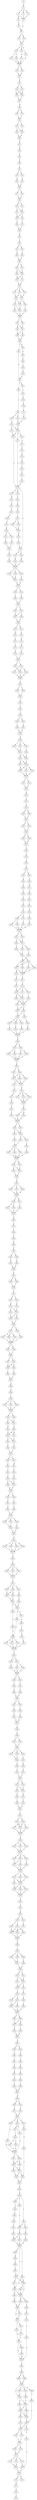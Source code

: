 strict digraph  {
	S0 -> S1 [ label = M ];
	S1 -> S2 [ label = A ];
	S1 -> S3 [ label = P ];
	S1 -> S4 [ label = G ];
	S2 -> S5 [ label = I ];
	S3 -> S5 [ label = I ];
	S4 -> S6 [ label = M ];
	S4 -> S5 [ label = I ];
	S5 -> S7 [ label = R ];
	S6 -> S8 [ label = P ];
	S7 -> S9 [ label = R ];
	S7 -> S10 [ label = K ];
	S8 -> S7 [ label = R ];
	S9 -> S11 [ label = K ];
	S10 -> S11 [ label = K ];
	S11 -> S12 [ label = S ];
	S11 -> S13 [ label = T ];
	S11 -> S14 [ label = P ];
	S12 -> S15 [ label = T ];
	S12 -> S16 [ label = S ];
	S13 -> S17 [ label = N ];
	S14 -> S18 [ label = K ];
	S15 -> S18 [ label = K ];
	S16 -> S18 [ label = K ];
	S17 -> S18 [ label = K ];
	S18 -> S19 [ label = S ];
	S18 -> S20 [ label = N ];
	S19 -> S21 [ label = P ];
	S20 -> S21 [ label = P ];
	S21 -> S22 [ label = P ];
	S22 -> S23 [ label = I ];
	S22 -> S24 [ label = V ];
	S23 -> S25 [ label = L ];
	S23 -> S26 [ label = M ];
	S24 -> S26 [ label = M ];
	S24 -> S25 [ label = L ];
	S25 -> S27 [ label = S ];
	S26 -> S27 [ label = S ];
	S27 -> S28 [ label = H ];
	S28 -> S29 [ label = E ];
	S28 -> S30 [ label = D ];
	S29 -> S31 [ label = F ];
	S30 -> S31 [ label = F ];
	S31 -> S32 [ label = I ];
	S31 -> S33 [ label = V ];
	S32 -> S34 [ label = L ];
	S32 -> S35 [ label = I ];
	S33 -> S35 [ label = I ];
	S34 -> S36 [ label = Q ];
	S35 -> S36 [ label = Q ];
	S36 -> S37 [ label = N ];
	S37 -> S38 [ label = H ];
	S38 -> S39 [ label = A ];
	S39 -> S40 [ label = D ];
	S40 -> S41 [ label = I ];
	S41 -> S42 [ label = V ];
	S41 -> S43 [ label = L ];
	S42 -> S44 [ label = S ];
	S43 -> S45 [ label = A ];
	S44 -> S46 [ label = C ];
	S45 -> S46 [ label = C ];
	S46 -> S47 [ label = V ];
	S46 -> S48 [ label = I ];
	S47 -> S49 [ label = A ];
	S48 -> S49 [ label = A ];
	S49 -> S50 [ label = M ];
	S49 -> S51 [ label = I ];
	S50 -> S52 [ label = V ];
	S50 -> S53 [ label = L ];
	S51 -> S53 [ label = L ];
	S52 -> S54 [ label = F ];
	S53 -> S55 [ label = I ];
	S53 -> S54 [ label = F ];
	S54 -> S56 [ label = L ];
	S55 -> S57 [ label = V ];
	S56 -> S58 [ label = L ];
	S57 -> S58 [ label = L ];
	S58 -> S59 [ label = G ];
	S59 -> S60 [ label = L ];
	S60 -> S61 [ label = M ];
	S60 -> S62 [ label = V ];
	S61 -> S63 [ label = F ];
	S62 -> S64 [ label = A ];
	S63 -> S65 [ label = E ];
	S64 -> S65 [ label = E ];
	S65 -> S66 [ label = I ];
	S65 -> S67 [ label = V ];
	S66 -> S68 [ label = S ];
	S66 -> S69 [ label = T ];
	S67 -> S69 [ label = T ];
	S68 -> S70 [ label = A ];
	S69 -> S71 [ label = S ];
	S69 -> S70 [ label = A ];
	S70 -> S72 [ label = K ];
	S71 -> S72 [ label = K ];
	S72 -> S73 [ label = V ];
	S72 -> S74 [ label = F ];
	S72 -> S75 [ label = A ];
	S73 -> S76 [ label = A ];
	S73 -> S77 [ label = S ];
	S74 -> S76 [ label = A ];
	S75 -> S77 [ label = S ];
	S76 -> S78 [ label = I ];
	S76 -> S79 [ label = V ];
	S77 -> S80 [ label = R ];
	S77 -> S78 [ label = I ];
	S78 -> S81 [ label = I ];
	S79 -> S81 [ label = I ];
	S79 -> S82 [ label = L ];
	S80 -> S83 [ label = V ];
	S81 -> S84 [ label = F ];
	S82 -> S84 [ label = F ];
	S83 -> S84 [ label = F ];
	S84 -> S85 [ label = V ];
	S84 -> S86 [ label = I ];
	S85 -> S87 [ label = T ];
	S85 -> S88 [ label = F ];
	S86 -> S87 [ label = T ];
	S87 -> S89 [ label = L ];
	S87 -> S90 [ label = V ];
	S88 -> S89 [ label = L ];
	S89 -> S91 [ label = Q ];
	S90 -> S91 [ label = Q ];
	S91 -> S92 [ label = Y ];
	S91 -> S93 [ label = H ];
	S92 -> S94 [ label = N ];
	S93 -> S95 [ label = G ];
	S94 -> S96 [ label = V ];
	S94 -> S97 [ label = E ];
	S95 -> S98 [ label = F ];
	S96 -> S99 [ label = T ];
	S97 -> S100 [ label = E ];
	S98 -> S101 [ label = I ];
	S99 -> S102 [ label = L ];
	S99 -> S103 [ label = I ];
	S100 -> S104 [ label = G ];
	S101 -> S105 [ label = K ];
	S102 -> S106 [ label = P ];
	S103 -> S107 [ label = S ];
	S104 -> S108 [ label = E ];
	S105 -> S94 [ label = N ];
	S106 -> S109 [ label = A ];
	S107 -> S109 [ label = A ];
	S107 -> S110 [ label = V ];
	S108 -> S111 [ label = L ];
	S109 -> S112 [ label = T ];
	S109 -> S113 [ label = N ];
	S109 -> S114 [ label = V ];
	S110 -> S113 [ label = N ];
	S111 -> S115 [ label = E ];
	S112 -> S116 [ label = E ];
	S113 -> S116 [ label = E ];
	S114 -> S117 [ label = G ];
	S115 -> S106 [ label = P ];
	S116 -> S118 [ label = E ];
	S116 -> S119 [ label = G ];
	S116 -> S120 [ label = F ];
	S117 -> S121 [ label = K ];
	S118 -> S122 [ label = Q ];
	S119 -> S123 [ label = P ];
	S120 -> S124 [ label = H ];
	S120 -> S125 [ label = T ];
	S121 -> S126 [ label = D ];
	S122 -> S127 [ label = A ];
	S123 -> S128 [ label = E ];
	S124 -> S129 [ label = H ];
	S125 -> S130 [ label = R ];
	S126 -> S131 [ label = A ];
	S127 -> S132 [ label = T ];
	S128 -> S133 [ label = E ];
	S129 -> S134 [ label = G ];
	S130 -> S134 [ label = G ];
	S131 -> S135 [ label = F ];
	S132 -> S136 [ label = E ];
	S133 -> S137 [ label = T ];
	S134 -> S138 [ label = I ];
	S134 -> S139 [ label = Y ];
	S134 -> S140 [ label = L ];
	S135 -> S141 [ label = P ];
	S136 -> S142 [ label = S ];
	S137 -> S143 [ label = A ];
	S137 -> S144 [ label = T ];
	S138 -> S145 [ label = K ];
	S139 -> S146 [ label = L ];
	S140 -> S145 [ label = K ];
	S141 -> S147 [ label = I ];
	S142 -> S148 [ label = A ];
	S143 -> S149 [ label = V ];
	S144 -> S149 [ label = V ];
	S145 -> S150 [ label = D ];
	S146 -> S150 [ label = D ];
	S147 -> S116 [ label = E ];
	S148 -> S151 [ label = S ];
	S148 -> S152 [ label = F ];
	S149 -> S153 [ label = N ];
	S150 -> S154 [ label = L ];
	S150 -> S155 [ label = I ];
	S151 -> S156 [ label = F ];
	S152 -> S157 [ label = L ];
	S153 -> S158 [ label = Y ];
	S154 -> S159 [ label = A ];
	S155 -> S160 [ label = F ];
	S156 -> S161 [ label = Y ];
	S157 -> S161 [ label = Y ];
	S158 -> S120 [ label = F ];
	S159 -> S162 [ label = T ];
	S160 -> S162 [ label = T ];
	S161 -> S163 [ label = Y ];
	S162 -> S164 [ label = I ];
	S162 -> S165 [ label = V ];
	S163 -> S166 [ label = Y ];
	S164 -> S167 [ label = F ];
	S165 -> S167 [ label = F ];
	S165 -> S168 [ label = L ];
	S166 -> S134 [ label = G ];
	S167 -> S169 [ label = F ];
	S168 -> S169 [ label = F ];
	S169 -> S170 [ label = Y ];
	S169 -> S171 [ label = Q ];
	S170 -> S172 [ label = M ];
	S171 -> S173 [ label = A ];
	S172 -> S174 [ label = L ];
	S173 -> S175 [ label = M ];
	S174 -> S176 [ label = V ];
	S175 -> S177 [ label = M ];
	S176 -> S178 [ label = A ];
	S177 -> S179 [ label = L ];
	S178 -> S180 [ label = I ];
	S179 -> S180 [ label = I ];
	S180 -> S181 [ label = I ];
	S180 -> S182 [ label = V ];
	S181 -> S183 [ label = V ];
	S181 -> S184 [ label = M ];
	S181 -> S185 [ label = I ];
	S182 -> S183 [ label = V ];
	S183 -> S186 [ label = H ];
	S184 -> S186 [ label = H ];
	S185 -> S186 [ label = H ];
	S186 -> S187 [ label = A ];
	S187 -> S188 [ label = I ];
	S187 -> S189 [ label = V ];
	S188 -> S190 [ label = I ];
	S189 -> S190 [ label = I ];
	S190 -> S191 [ label = Q ];
	S191 -> S192 [ label = E ];
	S192 -> S193 [ label = Y ];
	S193 -> S194 [ label = V ];
	S193 -> S195 [ label = I ];
	S194 -> S196 [ label = L ];
	S195 -> S197 [ label = V ];
	S196 -> S198 [ label = D ];
	S197 -> S198 [ label = D ];
	S198 -> S199 [ label = K ];
	S199 -> S200 [ label = I ];
	S199 -> S201 [ label = L ];
	S199 -> S202 [ label = V ];
	S200 -> S203 [ label = N ];
	S201 -> S203 [ label = N ];
	S202 -> S204 [ label = S ];
	S203 -> S205 [ label = R ];
	S203 -> S206 [ label = K ];
	S204 -> S206 [ label = K ];
	S205 -> S207 [ label = R ];
	S205 -> S208 [ label = K ];
	S206 -> S208 [ label = K ];
	S207 -> S209 [ label = M ];
	S208 -> S210 [ label = K ];
	S208 -> S211 [ label = L ];
	S208 -> S209 [ label = M ];
	S209 -> S212 [ label = H ];
	S210 -> S212 [ label = H ];
	S211 -> S212 [ label = H ];
	S212 -> S213 [ label = F ];
	S212 -> S214 [ label = L ];
	S213 -> S215 [ label = S ];
	S214 -> S215 [ label = S ];
	S215 -> S216 [ label = K ];
	S216 -> S217 [ label = T ];
	S217 -> S218 [ label = K ];
	S218 -> S219 [ label = H ];
	S218 -> S220 [ label = N ];
	S219 -> S221 [ label = S ];
	S220 -> S221 [ label = S ];
	S221 -> S222 [ label = K ];
	S221 -> S223 [ label = R ];
	S222 -> S224 [ label = F ];
	S223 -> S224 [ label = F ];
	S224 -> S225 [ label = N ];
	S224 -> S226 [ label = S ];
	S225 -> S227 [ label = E ];
	S226 -> S227 [ label = E ];
	S227 -> S228 [ label = S ];
	S228 -> S229 [ label = G ];
	S229 -> S230 [ label = Q ];
	S230 -> S231 [ label = L ];
	S231 -> S232 [ label = S ];
	S231 -> S233 [ label = L ];
	S232 -> S234 [ label = A ];
	S233 -> S235 [ label = V ];
	S234 -> S236 [ label = F ];
	S235 -> S237 [ label = W ];
	S236 -> S238 [ label = Y ];
	S237 -> S239 [ label = C ];
	S238 -> S240 [ label = L ];
	S239 -> S241 [ label = I ];
	S240 -> S242 [ label = F ];
	S241 -> S243 [ label = V ];
	S242 -> S244 [ label = S ];
	S243 -> S245 [ label = A ];
	S244 -> S246 [ label = C ];
	S244 -> S247 [ label = F ];
	S245 -> S248 [ label = V ];
	S246 -> S249 [ label = I ];
	S246 -> S250 [ label = V ];
	S247 -> S251 [ label = A ];
	S248 -> S252 [ label = G ];
	S249 -> S253 [ label = W ];
	S250 -> S253 [ label = W ];
	S251 -> S253 [ label = W ];
	S252 -> S253 [ label = W ];
	S253 -> S254 [ label = G ];
	S253 -> S255 [ label = S ];
	S254 -> S256 [ label = T ];
	S254 -> S257 [ label = A ];
	S255 -> S257 [ label = A ];
	S256 -> S258 [ label = F ];
	S257 -> S259 [ label = S ];
	S257 -> S260 [ label = H ];
	S258 -> S261 [ label = I ];
	S259 -> S261 [ label = I ];
	S260 -> S262 [ label = L ];
	S261 -> S263 [ label = L ];
	S261 -> S264 [ label = I ];
	S262 -> S264 [ label = I ];
	S263 -> S265 [ label = V ];
	S263 -> S266 [ label = L ];
	S263 -> S267 [ label = I ];
	S264 -> S267 [ label = I ];
	S264 -> S268 [ label = M ];
	S265 -> S269 [ label = S ];
	S266 -> S269 [ label = S ];
	S267 -> S270 [ label = K ];
	S267 -> S269 [ label = S ];
	S268 -> S269 [ label = S ];
	S269 -> S271 [ label = E ];
	S270 -> S272 [ label = N ];
	S271 -> S273 [ label = N ];
	S272 -> S274 [ label = G ];
	S273 -> S275 [ label = Y ];
	S273 -> S276 [ label = F ];
	S273 -> S277 [ label = I ];
	S274 -> S276 [ label = F ];
	S275 -> S278 [ label = I ];
	S276 -> S279 [ label = L ];
	S276 -> S280 [ label = F ];
	S277 -> S279 [ label = L ];
	S278 -> S281 [ label = S ];
	S279 -> S281 [ label = S ];
	S279 -> S282 [ label = A ];
	S280 -> S281 [ label = S ];
	S281 -> S283 [ label = D ];
	S281 -> S284 [ label = N ];
	S282 -> S283 [ label = D ];
	S283 -> S285 [ label = P ];
	S284 -> S285 [ label = P ];
	S284 -> S286 [ label = I ];
	S285 -> S287 [ label = T ];
	S285 -> S288 [ label = V ];
	S285 -> S289 [ label = A ];
	S286 -> S290 [ label = S ];
	S287 -> S291 [ label = I ];
	S288 -> S292 [ label = N ];
	S289 -> S293 [ label = S ];
	S290 -> S294 [ label = A ];
	S291 -> S295 [ label = L ];
	S292 -> S295 [ label = L ];
	S293 -> S295 [ label = L ];
	S294 -> S295 [ label = L ];
	S295 -> S296 [ label = W ];
	S296 -> S297 [ label = R ];
	S296 -> S298 [ label = E ];
	S297 -> S299 [ label = S ];
	S297 -> S300 [ label = A ];
	S298 -> S301 [ label = G ];
	S298 -> S302 [ label = D ];
	S299 -> S303 [ label = Y ];
	S300 -> S303 [ label = Y ];
	S301 -> S303 [ label = Y ];
	S302 -> S303 [ label = Y ];
	S303 -> S304 [ label = P ];
	S304 -> S305 [ label = P ];
	S304 -> S306 [ label = H ];
	S305 -> S307 [ label = N ];
	S306 -> S308 [ label = T ];
	S306 -> S309 [ label = R ];
	S306 -> S307 [ label = N ];
	S307 -> S310 [ label = L ];
	S308 -> S310 [ label = L ];
	S308 -> S311 [ label = I ];
	S309 -> S310 [ label = L ];
	S310 -> S312 [ label = M ];
	S311 -> S313 [ label = I ];
	S312 -> S314 [ label = T ];
	S312 -> S315 [ label = P ];
	S312 -> S316 [ label = Q ];
	S313 -> S317 [ label = H ];
	S314 -> S318 [ label = F ];
	S315 -> S318 [ label = F ];
	S316 -> S318 [ label = F ];
	S317 -> S319 [ label = W ];
	S318 -> S320 [ label = Q ];
	S319 -> S321 [ label = E ];
	S320 -> S322 [ label = V ];
	S320 -> S323 [ label = M ];
	S321 -> S324 [ label = T ];
	S322 -> S325 [ label = K ];
	S323 -> S325 [ label = K ];
	S324 -> S325 [ label = K ];
	S325 -> S326 [ label = F ];
	S325 -> S327 [ label = L ];
	S326 -> S328 [ label = F ];
	S326 -> S329 [ label = Y ];
	S327 -> S329 [ label = Y ];
	S328 -> S330 [ label = Y ];
	S329 -> S331 [ label = F ];
	S329 -> S332 [ label = L ];
	S330 -> S333 [ label = I ];
	S331 -> S333 [ label = I ];
	S332 -> S334 [ label = L ];
	S333 -> S335 [ label = L ];
	S333 -> S336 [ label = C ];
	S333 -> S337 [ label = S ];
	S334 -> S338 [ label = V ];
	S335 -> S339 [ label = Q ];
	S336 -> S339 [ label = Q ];
	S337 -> S339 [ label = Q ];
	S338 -> S339 [ label = Q ];
	S339 -> S340 [ label = L ];
	S339 -> S341 [ label = M ];
	S340 -> S342 [ label = A ];
	S340 -> S343 [ label = G ];
	S341 -> S342 [ label = A ];
	S342 -> S344 [ label = Y ];
	S343 -> S344 [ label = Y ];
	S344 -> S345 [ label = W ];
	S345 -> S346 [ label = F ];
	S345 -> S347 [ label = L ];
	S345 -> S348 [ label = V ];
	S346 -> S349 [ label = H ];
	S347 -> S349 [ label = H ];
	S348 -> S349 [ label = H ];
	S349 -> S350 [ label = A ];
	S349 -> S351 [ label = M ];
	S350 -> S352 [ label = F ];
	S350 -> S353 [ label = L ];
	S351 -> S354 [ label = Y ];
	S352 -> S355 [ label = P ];
	S353 -> S355 [ label = P ];
	S354 -> S355 [ label = P ];
	S355 -> S356 [ label = E ];
	S356 -> S357 [ label = L ];
	S357 -> S358 [ label = Y ];
	S358 -> S359 [ label = F ];
	S359 -> S360 [ label = Q ];
	S360 -> S361 [ label = K ];
	S361 -> S362 [ label = T ];
	S361 -> S363 [ label = A ];
	S362 -> S364 [ label = K ];
	S363 -> S365 [ label = R ];
	S364 -> S366 [ label = K ];
	S365 -> S366 [ label = K ];
	S366 -> S367 [ label = E ];
	S367 -> S368 [ label = D ];
	S367 -> S369 [ label = E ];
	S368 -> S370 [ label = I ];
	S369 -> S370 [ label = I ];
	S370 -> S371 [ label = P ];
	S371 -> S372 [ label = R ];
	S371 -> S373 [ label = T ];
	S372 -> S374 [ label = Q ];
	S373 -> S375 [ label = R ];
	S374 -> S376 [ label = L ];
	S374 -> S377 [ label = V ];
	S375 -> S377 [ label = V ];
	S376 -> S378 [ label = V ];
	S377 -> S379 [ label = R ];
	S377 -> S378 [ label = V ];
	S378 -> S380 [ label = Y ];
	S379 -> S380 [ label = Y ];
	S380 -> S381 [ label = I ];
	S380 -> S382 [ label = Y ];
	S381 -> S383 [ label = G ];
	S381 -> S384 [ label = F ];
	S381 -> S385 [ label = S ];
	S382 -> S386 [ label = T ];
	S383 -> S387 [ label = L ];
	S384 -> S387 [ label = L ];
	S385 -> S387 [ label = L ];
	S386 -> S387 [ label = L ];
	S387 -> S388 [ label = Y ];
	S387 -> S389 [ label = H ];
	S388 -> S390 [ label = L ];
	S389 -> S390 [ label = L ];
	S390 -> S391 [ label = F ];
	S390 -> S392 [ label = V ];
	S391 -> S393 [ label = H ];
	S392 -> S393 [ label = H ];
	S392 -> S394 [ label = F ];
	S393 -> S395 [ label = I ];
	S394 -> S396 [ label = L ];
	S395 -> S397 [ label = A ];
	S396 -> S397 [ label = A ];
	S397 -> S398 [ label = G ];
	S398 -> S399 [ label = A ];
	S399 -> S400 [ label = Y ];
	S400 -> S401 [ label = L ];
	S400 -> S402 [ label = I ];
	S400 -> S403 [ label = A ];
	S401 -> S404 [ label = L ];
	S402 -> S404 [ label = L ];
	S403 -> S404 [ label = L ];
	S404 -> S405 [ label = N ];
	S404 -> S406 [ label = S ];
	S405 -> S407 [ label = L ];
	S405 -> S408 [ label = F ];
	S406 -> S407 [ label = L ];
	S407 -> S409 [ label = N ];
	S408 -> S410 [ label = W ];
	S409 -> S411 [ label = H ];
	S409 -> S412 [ label = R ];
	S410 -> S412 [ label = R ];
	S411 -> S413 [ label = L ];
	S412 -> S413 [ label = L ];
	S412 -> S414 [ label = V ];
	S413 -> S415 [ label = G ];
	S414 -> S416 [ label = S ];
	S415 -> S417 [ label = L ];
	S416 -> S417 [ label = L ];
	S417 -> S418 [ label = V ];
	S417 -> S419 [ label = I ];
	S418 -> S420 [ label = L ];
	S419 -> S421 [ label = M ];
	S420 -> S422 [ label = L ];
	S421 -> S423 [ label = G ];
	S422 -> S424 [ label = V ];
	S423 -> S425 [ label = M ];
	S424 -> S426 [ label = P ];
	S424 -> S427 [ label = L ];
	S425 -> S427 [ label = L ];
	S426 -> S428 [ label = H ];
	S427 -> S428 [ label = H ];
	S428 -> S429 [ label = Y ];
	S428 -> S430 [ label = F ];
	S429 -> S431 [ label = F ];
	S430 -> S432 [ label = T ];
	S431 -> S433 [ label = V ];
	S432 -> S434 [ label = A ];
	S433 -> S435 [ label = E ];
	S434 -> S435 [ label = E ];
	S435 -> S436 [ label = F ];
	S435 -> S437 [ label = L ];
	S435 -> S438 [ label = A ];
	S436 -> S439 [ label = L ];
	S437 -> S439 [ label = L ];
	S438 -> S440 [ label = V ];
	S439 -> S441 [ label = F ];
	S440 -> S441 [ label = F ];
	S441 -> S442 [ label = H ];
	S442 -> S443 [ label = I ];
	S442 -> S444 [ label = V ];
	S442 -> S445 [ label = A ];
	S442 -> S446 [ label = M ];
	S443 -> S447 [ label = S ];
	S444 -> S447 [ label = S ];
	S445 -> S447 [ label = S ];
	S446 -> S447 [ label = S ];
	S447 -> S448 [ label = R ];
	S448 -> S449 [ label = L ];
	S449 -> S450 [ label = F ];
	S449 -> S451 [ label = V ];
	S449 -> S452 [ label = L ];
	S450 -> S453 [ label = Y ];
	S451 -> S453 [ label = Y ];
	S452 -> S453 [ label = Y ];
	S453 -> S454 [ label = F ];
	S454 -> S455 [ label = T ];
	S454 -> S456 [ label = S ];
	S454 -> S457 [ label = A ];
	S455 -> S458 [ label = D ];
	S456 -> S459 [ label = N ];
	S456 -> S458 [ label = D ];
	S457 -> S460 [ label = E ];
	S458 -> S461 [ label = E ];
	S459 -> S461 [ label = E ];
	S460 -> S462 [ label = K ];
	S461 -> S463 [ label = K ];
	S461 -> S464 [ label = N ];
	S462 -> S464 [ label = N ];
	S463 -> S465 [ label = Y ];
	S464 -> S466 [ label = R ];
	S464 -> S467 [ label = E ];
	S465 -> S468 [ label = Q ];
	S466 -> S468 [ label = Q ];
	S467 -> S469 [ label = L ];
	S468 -> S470 [ label = K ];
	S468 -> S471 [ label = L ];
	S468 -> S472 [ label = T ];
	S469 -> S473 [ label = A ];
	S470 -> S474 [ label = G ];
	S471 -> S474 [ label = G ];
	S472 -> S474 [ label = G ];
	S473 -> S475 [ label = E ];
	S474 -> S476 [ label = F ];
	S475 -> S477 [ label = M ];
	S476 -> S478 [ label = S ];
	S476 -> S479 [ label = T ];
	S477 -> S474 [ label = G ];
	S478 -> S480 [ label = L ];
	S479 -> S481 [ label = I ];
	S479 -> S482 [ label = V ];
	S480 -> S483 [ label = W ];
	S481 -> S483 [ label = W ];
	S482 -> S483 [ label = W ];
	S483 -> S484 [ label = A ];
	S483 -> S485 [ label = R ];
	S484 -> S486 [ label = V ];
	S485 -> S487 [ label = F ];
	S486 -> S488 [ label = L ];
	S487 -> S489 [ label = V ];
	S488 -> S490 [ label = F ];
	S489 -> S490 [ label = F ];
	S490 -> S491 [ label = V ];
	S490 -> S492 [ label = P ];
	S491 -> S493 [ label = L ];
	S492 -> S494 [ label = I ];
	S493 -> S495 [ label = G ];
	S494 -> S496 [ label = V ];
	S495 -> S497 [ label = R ];
	S496 -> S497 [ label = R ];
	S497 -> S498 [ label = L ];
	S498 -> S499 [ label = L ];
	S499 -> S500 [ label = T ];
	S499 -> S501 [ label = I ];
	S500 -> S502 [ label = L ];
	S501 -> S502 [ label = L ];
	S502 -> S503 [ label = I ];
	S502 -> S504 [ label = S ];
	S502 -> S505 [ label = A ];
	S503 -> S506 [ label = L ];
	S504 -> S506 [ label = L ];
	S505 -> S507 [ label = I ];
	S506 -> S508 [ label = S ];
	S507 -> S509 [ label = G ];
	S508 -> S510 [ label = V ];
	S509 -> S511 [ label = F ];
	S510 -> S512 [ label = L ];
	S511 -> S512 [ label = L ];
	S512 -> S513 [ label = T ];
	S512 -> S514 [ label = A ];
	S513 -> S515 [ label = V ];
	S513 -> S516 [ label = F ];
	S514 -> S515 [ label = V ];
	S515 -> S517 [ label = G ];
	S516 -> S518 [ label = R ];
	S517 -> S519 [ label = F ];
	S518 -> S520 [ label = L ];
	S519 -> S521 [ label = G ];
	S520 -> S521 [ label = G ];
	S521 -> S522 [ label = L ];
	S522 -> S523 [ label = A ];
	S522 -> S524 [ label = G ];
	S523 -> S525 [ label = R ];
	S523 -> S526 [ label = T ];
	S523 -> S527 [ label = G ];
	S524 -> S525 [ label = R ];
	S525 -> S528 [ label = A ];
	S526 -> S528 [ label = A ];
	S527 -> S528 [ label = A ];
	S528 -> S529 [ label = E ];
	S529 -> S530 [ label = N ];
	S529 -> S531 [ label = I ];
	S529 -> S532 [ label = Q ];
	S530 -> S533 [ label = Q ];
	S531 -> S533 [ label = Q ];
	S532 -> S533 [ label = Q ];
	S533 -> S534 [ label = K ];
	S533 -> S535 [ label = G ];
	S533 -> S536 [ label = E ];
	S534 -> S537 [ label = L ];
	S535 -> S538 [ label = F ];
	S535 -> S537 [ label = L ];
	S536 -> S539 [ label = V ];
	S537 -> S540 [ label = D ];
	S538 -> S540 [ label = D ];
	S539 -> S540 [ label = D ];
	S540 -> S541 [ label = F ];
	S540 -> S542 [ label = L ];
	S540 -> S543 [ label = I ];
	S541 -> S544 [ label = S ];
	S541 -> S545 [ label = A ];
	S542 -> S545 [ label = A ];
	S543 -> S545 [ label = A ];
	S544 -> S546 [ label = T ];
	S545 -> S547 [ label = A ];
	S545 -> S546 [ label = T ];
	S545 -> S548 [ label = E ];
	S546 -> S549 [ label = G ];
	S547 -> S549 [ label = G ];
	S548 -> S549 [ label = G ];
	S549 -> S550 [ label = N ];
	S550 -> S551 [ label = F ];
	S551 -> S552 [ label = N ];
	S552 -> S553 [ label = V ];
	S552 -> S554 [ label = S ];
	S553 -> S555 [ label = L ];
	S553 -> S556 [ label = V ];
	S554 -> S557 [ label = P ];
	S555 -> S558 [ label = G ];
	S555 -> S559 [ label = F ];
	S555 -> S560 [ label = A ];
	S556 -> S559 [ label = F ];
	S557 -> S559 [ label = F ];
	S558 -> S561 [ label = V ];
	S559 -> S561 [ label = V ];
	S560 -> S561 [ label = V ];
	S561 -> S562 [ label = R ];
	S562 -> S563 [ label = I ];
	S563 -> S564 [ label = A ];
	S563 -> S565 [ label = T ];
	S563 -> S566 [ label = V ];
	S564 -> S567 [ label = V ];
	S565 -> S567 [ label = V ];
	S566 -> S568 [ label = C ];
	S567 -> S569 [ label = L ];
	S568 -> S569 [ label = L ];
	S569 -> S570 [ label = A ];
	S569 -> S571 [ label = S ];
	S570 -> S572 [ label = S ];
	S570 -> S573 [ label = A ];
	S571 -> S572 [ label = S ];
	S572 -> S574 [ label = I ];
	S572 -> S575 [ label = L ];
	S573 -> S574 [ label = I ];
	S574 -> S576 [ label = C ];
	S575 -> S577 [ label = F ];
	S576 -> S578 [ label = I ];
	S576 -> S579 [ label = L ];
	S577 -> S580 [ label = V ];
	S578 -> S581 [ label = T ];
	S579 -> S582 [ label = S ];
	S579 -> S581 [ label = T ];
	S580 -> S583 [ label = L ];
	S581 -> S584 [ label = Q ];
	S582 -> S584 [ label = Q ];
	S583 -> S584 [ label = Q ];
	S584 -> S585 [ label = A ];
	S584 -> S586 [ label = V ];
	S585 -> S587 [ label = F ];
	S586 -> S587 [ label = F ];
	S586 -> S588 [ label = W ];
	S587 -> S589 [ label = M ];
	S588 -> S590 [ label = L ];
	S589 -> S591 [ label = M ];
	S590 -> S591 [ label = M ];
	S591 -> S592 [ label = W ];
	S592 -> S593 [ label = K ];
	S592 -> S594 [ label = P ];
	S593 -> S595 [ label = F ];
	S594 -> S596 [ label = Y ];
	S595 -> S597 [ label = I ];
	S596 -> S598 [ label = T ];
	S597 -> S599 [ label = N ];
	S598 -> S600 [ label = Q ];
	S599 -> S601 [ label = F ];
	S600 -> S602 [ label = L ];
	S601 -> S603 [ label = Q ];
	S602 -> S604 [ label = I ];
	S603 -> S605 [ label = L ];
	S604 -> S606 [ label = V ];
	S605 -> S607 [ label = R ];
	S606 -> S607 [ label = R ];
	S607 -> S608 [ label = R ];
	S608 -> S609 [ label = W ];
	S608 -> S610 [ label = R ];
	S609 -> S611 [ label = R ];
	S610 -> S612 [ label = N ];
	S611 -> S613 [ label = E ];
	S612 -> S613 [ label = E ];
	S613 -> S614 [ label = H ];
	S613 -> S615 [ label = Q ];
	S613 -> S616 [ label = R ];
	S614 -> S617 [ label = S ];
	S614 -> S618 [ label = G ];
	S615 -> S619 [ label = E ];
	S616 -> S620 [ label = A ];
	S617 -> S621 [ label = T ];
	S618 -> S622 [ label = Q ];
	S619 -> S623 [ label = E ];
	S620 -> S622 [ label = Q ];
	S621 -> S624 [ label = S ];
	S621 -> S625 [ label = F ];
	S622 -> S626 [ label = A ];
	S622 -> S627 [ label = T ];
	S623 -> S628 [ label = L ];
	S624 -> S622 [ label = Q ];
	S625 -> S622 [ label = Q ];
	S626 -> S629 [ label = P ];
	S626 -> S630 [ label = Q ];
	S627 -> S630 [ label = Q ];
	S628 -> S631 [ label = K ];
	S629 -> S632 [ label = T ];
	S630 -> S632 [ label = T ];
	S630 -> S633 [ label = A ];
	S631 -> S634 [ label = K ];
	S632 -> S635 [ label = V ];
	S632 -> S628 [ label = L ];
	S633 -> S635 [ label = V ];
	S634 -> S636 [ label = K ];
	S635 -> S631 [ label = K ];
	S636 -> S637 [ label = P ];
	S636 -> S638 [ label = A ];
	S636 -> S639 [ label = A ];
	S637 -> S640 [ label = T ];
	S637 -> S641 [ label = A ];
	S638 -> S642 [ label = A ];
	S639 -> S641 [ label = A ];
	S640 -> S643 [ label = V ];
	S641 -> S644 [ label = P ];
	S642 -> S645 [ label = V ];
	S643 -> S646 [ label = T ];
	S644 -> S647 [ label = S ];
	S644 -> S648 [ label = A ];
	S645 -> S649 [ label = L ];
	S646 -> S650 [ label = K ];
	S647 -> S650 [ label = K ];
	S648 -> S650 [ label = K ];
	S649 -> S651 [ label = S ];
	S650 -> S652 [ label = G ];
	S650 -> S653 [ label = S ];
	S650 -> S654 [ label = P ];
	S651 -> S655 [ label = T ];
	S652 -> S656 [ label = R ];
	S652 -> S657 [ label = K ];
	S653 -> S658 [ label = K ];
	S653 -> S656 [ label = R ];
	S654 -> S659 [ label = K ];
	S655 -> S648 [ label = A ];
	S656 -> S660 [ label = S ];
	S656 -> S661 [ label = S ];
	S657 -> S658 [ label = K ];
	S658 -> S660 [ label = S ];
	S658 -> S662 [ label = Q ];
	S659 -> S663 [ label = P ];
	S660 -> S664 [ label = R ];
	S660 -> S665 [ label = K ];
	S661 -> S660 [ label = S ];
	S662 -> S666 [ label = K ];
	S663 -> S667 [ label = V ];
	S664 -> S668 [ label = K ];
	S665 -> S669 [ label = K ];
	S666 -> S668 [ label = K ];
	S667 -> S652 [ label = G ];
	S668 -> S670 [ label = G ];
	S668 -> S671 [ label = D ];
	S669 -> S672 [ label = D ];
	S670 -> S673 [ label = T ];
	S670 -> S674 [ label = S ];
	S671 -> S670 [ label = G ];
	S672 -> S675 [ label = K ];
	S673 -> S676 [ label = E ];
	S674 -> S677 [ label = F ];
	S675 -> S678 [ label = A ];
	S676 -> S679 [ label = N ];
	S676 -> S680 [ label = S ];
	S677 -> S676 [ label = E ];
	S678 -> S679 [ label = N ];
	S679 -> S681 [ label = G ];
	S680 -> S682 [ label = T ];
	S681 -> S683 [ label = V ];
	S682 -> S679 [ label = N ];
	S683 -> S684 [ label = N ];
	S683 -> S685 [ label = G ];
	S684 -> S686 [ label = G ];
	S685 -> S686 [ label = G ];
	S686 -> S687 [ label = T ];
	S686 -> S688 [ label = V ];
	S686 -> S689 [ label = K ];
	S686 -> S690 [ label = A ];
	S687 -> S688 [ label = V ];
	S688 -> S691 [ label = T ];
	S688 -> S692 [ label = N ];
	S689 -> S693 [ label = S ];
	S690 -> S694 [ label = L ];
	S691 -> S695 [ label = S ];
	S691 -> S696 [ label = P ];
	S692 -> S695 [ label = S ];
	S693 -> S697 [ label = G ];
	S694 -> S691 [ label = T ];
	S695 -> S698 [ label = N ];
	S695 -> S699 [ label = H ];
	S696 -> S698 [ label = N ];
	S697 -> S700 [ label = A ];
	S697 -> S701 [ label = K ];
	S698 -> S697 [ label = G ];
	S699 -> S702 [ label = T ];
	S700 -> S703 [ label = D ];
	S700 -> S704 [ label = E ];
	S701 -> S705 [ label = L ];
	S702 -> S700 [ label = A ];
	S703 -> S706 [ label = S ];
	S704 -> S706 [ label = S ];
	S705 -> S707 [ label = K ];
	S706 -> S708 [ label = P ];
	S706 -> S709 [ label = S ];
	S707 -> S710 [ label = K ];
	S708 -> S711 [ label = R ];
	S709 -> S711 [ label = R ];
	S710 -> S712 [ label = E ];
	S710 -> S713 [ label = N ];
	S711 -> S714 [ label = N ];
	S711 -> S715 [ label = A ];
	S711 -> S716 [ label = V ];
	S712 -> S717 [ label = K ];
	S714 -> S719 [ label = R ];
	S715 -> S719 [ label = R ];
	S716 -> S707 [ label = K ];
	S717 -> S720 [ label = S ];
	S719 -> S710 [ label = K ];
	S720 -> S721 [ label = S ];
}
